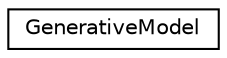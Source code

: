 digraph "Graphical Class Hierarchy"
{
 // LATEX_PDF_SIZE
  edge [fontname="Helvetica",fontsize="10",labelfontname="Helvetica",labelfontsize="10"];
  node [fontname="Helvetica",fontsize="10",shape=record];
  rankdir="LR";
  Node0 [label="GenerativeModel",height=0.2,width=0.4,color="black", fillcolor="white", style="filled",URL="$class_generative_model.html",tooltip=" "];
}

